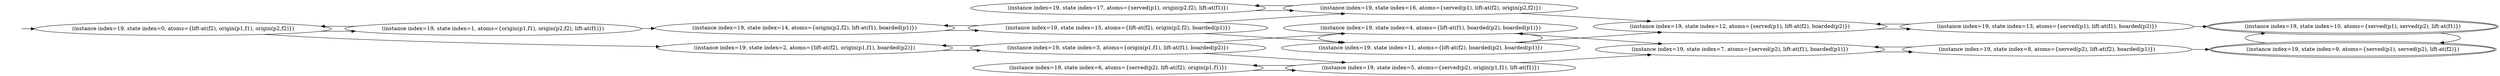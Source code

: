 digraph {
rankdir="LR"
s0[label="(instance index=19, state index=0, atoms={lift-at(f2), origin(p1,f1), origin(p2,f2)})"]
s1[label="(instance index=19, state index=1, atoms={origin(p1,f1), origin(p2,f2), lift-at(f1)})"]
s2[label="(instance index=19, state index=2, atoms={lift-at(f2), origin(p1,f1), boarded(p2)})"]
s14[label="(instance index=19, state index=14, atoms={origin(p2,f2), lift-at(f1), boarded(p1)})"]
s6[label="(instance index=19, state index=6, atoms={served(p2), lift-at(f2), origin(p1,f1)})"]
s3[label="(instance index=19, state index=3, atoms={origin(p1,f1), lift-at(f1), boarded(p2)})"]
s17[label="(instance index=19, state index=17, atoms={served(p1), origin(p2,f2), lift-at(f1)})"]
s15[label="(instance index=19, state index=15, atoms={lift-at(f2), origin(p2,f2), boarded(p1)})"]
s11[label="(instance index=19, state index=11, atoms={lift-at(f2), boarded(p2), boarded(p1)})"]
s16[label="(instance index=19, state index=16, atoms={served(p1), lift-at(f2), origin(p2,f2)})"]
s4[label="(instance index=19, state index=4, atoms={lift-at(f1), boarded(p2), boarded(p1)})"]
s5[label="(instance index=19, state index=5, atoms={served(p2), origin(p1,f1), lift-at(f1)})"]
s12[label="(instance index=19, state index=12, atoms={served(p1), lift-at(f2), boarded(p2)})"]
s7[label="(instance index=19, state index=7, atoms={served(p2), lift-at(f1), boarded(p1)})"]
s13[label="(instance index=19, state index=13, atoms={served(p1), lift-at(f1), boarded(p2)})"]
s8[label="(instance index=19, state index=8, atoms={served(p2), lift-at(f2), boarded(p1)})"]
s10[peripheries=2,label="(instance index=19, state index=10, atoms={served(p1), served(p2), lift-at(f1)})"]
s9[peripheries=2,label="(instance index=19, state index=9, atoms={served(p1), served(p2), lift-at(f2)})"]
Dangling [ label = "", style = invis ]
{ rank = same; Dangling }
Dangling -> s0
{ rank = same; s0}
{ rank = same; s2,s14}
{ rank = same; s6,s3,s17,s15}
{ rank = same; s11,s16,s4,s5}
{ rank = same; s12,s7}
{ rank = same; s13,s8}
{ rank = same; s10,s9}
{
s0->s2
s0->s1
s1->s14
s1->s0
}
{
s2->s3
s14->s15
}
{
s6->s5
s3->s4
s3->s5
s3->s2
s17->s16
s15->s14
s15->s11
s15->s16
}
{
s11->s12
s11->s4
s16->s12
s16->s17
s4->s7
s4->s11
s5->s7
s5->s6
}
{
s12->s13
s7->s8
}
{
s13->s12
s13->s10
s8->s7
s8->s9
}
{
s10->s9
s9->s10
}
}
